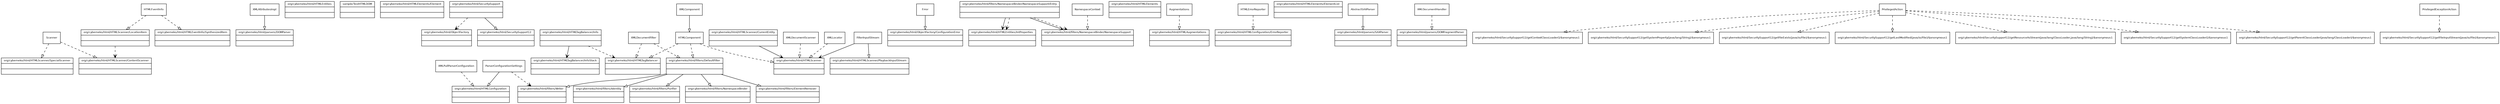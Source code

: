 digraph classes {
 fontname = "Bitstream Vera Sans"
 fontsize = 8
 node [ fontname = "Bitstream Vera Sans" fontsize = 8 shape = "record" ]
 edge [ fontname = "Bitstream Vera Sans" fontsize = 8 ]
"LocationItem" [
	label="{
 		org/cyberneko/html/HTMLScanner/LocationItem|
 		|
 		
	}"
 ]
"DOMParser" [
	label="{
 		org/cyberneko/html/parsers/DOMParser|
 		|
 		
	}"
 ]
"HTMLEntities" [
	label="{
 		org/cyberneko/html/HTMLEntities|
 		|
 		
	}"
 ]
"" [
	label="{
 		test/UTF8BOMSkipper|
 		|
 		
	}"
 ]
"Element" [
	label="{
 		org/cyberneko/html/HTMLElements/Element|
 		|
 		
	}"
 ]
"SecuritySupport" [
	label="{
 		org/cyberneko/html/SecuritySupport|
 		|
 		
	}"
 ]
"NamespaceBinder" [
	label="{
 		org/cyberneko/html/filters/NamespaceBinder|
 		|
 		
	}"
 ]
"ConfigurationError" [
	label="{
 		org/cyberneko/html/ObjectFactory/ConfigurationError|
 		|
 		
	}"
 ]
"" [
	label="{
 		sample/HTMLSAXParser|
 		|
 		
	}"
 ]
"SynthesizedItem" [
	label="{
 		org/cyberneko/html/HTMLEventInfo/SynthesizedItem|
 		|
 		
	}"
 ]
"" [
	label="{
 		test/Tester|
 		|
 		
	}"
 ]
"IntProperties" [
	label="{
 		org/cyberneko/html/HTMLEntities/IntProperties|
 		|
 		
	}"
 ]
"CurrentEntity" [
	label="{
 		org/cyberneko/html/HTMLScanner/CurrentEntity|
 		|
 		
	}"
 ]
"HTMLElements" [
	label="{
 		org/cyberneko/html/HTMLElements|
 		|
 		
	}"
 ]
"Entry" [
	label="{
 		org/cyberneko/html/HTMLEntities/IntProperties/Entry|
 		|
 		
	}"
 ]
"" [
	label="{
 		sample/RemoveElements|
 		|
 		
	}"
 ]
"HTMLAugmentations" [
	label="{
 		org/cyberneko/html/HTMLAugmentations|
 		|
 		
	}"
 ]
"ElementRemover" [
	label="{
 		org/cyberneko/html/filters/ElementRemover|
 		|
 		
	}"
 ]
"ErrorReporter" [
	label="{
 		org/cyberneko/html/HTMLConfiguration/ErrorReporter|
 		|
 		
	}"
 ]
"DefaultFilter" [
	label="{
 		org/cyberneko/html/filters/DefaultFilter|
 		|
 		
	}"
 ]
"Writer" [
	label="{
 		org/cyberneko/html/filters/Writer|
 		|
 		
	}"
 ]
"HTMLTagBalancer" [
	label="{
 		org/cyberneko/html/HTMLTagBalancer|
 		|
 		
	}"
 ]
"ObjectFactory" [
	label="{
 		org/cyberneko/html/ObjectFactory|
 		|
 		
	}"
 ]
"HTMLConfiguration" [
	label="{
 		org/cyberneko/html/HTMLConfiguration|
 		|
 		
	}"
 ]
"ElementList" [
	label="{
 		org/cyberneko/html/HTMLElements/ElementList|
 		|
 		
	}"
 ]
"SAXParser" [
	label="{
 		org/cyberneko/html/parsers/SAXParser|
 		|
 		
	}"
 ]
"" [
	label="{
 		sample/TestHTMLDOMFragment|
 		|
 		
	}"
 ]
"NamespaceSupport" [
	label="{
 		org/cyberneko/html/filters/NamespaceBinder/NamespaceSupport|
 		|
 		
	}"
 ]
"Identity" [
	label="{
 		org/cyberneko/html/filters/Identity|
 		|
 		
	}"
 ]
"InfoStack" [
	label="{
 		org/cyberneko/html/HTMLTagBalancer/InfoStack|
 		|
 		
	}"
 ]
"SecuritySupport12" [
	label="{
 		org/cyberneko/html/SecuritySupport12|
 		|
 		
	}"
 ]
"" [
	label="{
 		test/Writer|
 		|
 		
	}"
 ]
"" [
	label="{
 		sample/Script|
 		|
 		
	}"
 ]
"HTMLScanner" [
	label="{
 		org/cyberneko/html/HTMLScanner|
 		|
 		
	}"
 ]
"Entry" [
	label="{
 		org/cyberneko/html/filters/NamespaceBinder/NamespaceSupport/Entry|
 		|
 		
	}"
 ]
"PlaybackInputStream" [
	label="{
 		org/cyberneko/html/HTMLScanner/PlaybackInputStream|
 		|
 		
	}"
 ]
"Info" [
	label="{
 		org/cyberneko/html/HTMLTagBalancer/Info|
 		|
 		
	}"
 ]
"DOMFragmentParser" [
	label="{
 		org/cyberneko/html/parsers/DOMFragmentParser|
 		|
 		
	}"
 ]
"" [
	label="{
 		sample/TestHTMLDOM|
 		|
 		
	}"
 ]
"Purifier" [
	label="{
 		org/cyberneko/html/filters/Purifier|
 		|
 		
	}"
 ]
"SpecialScanner" [
	label="{
 		org/cyberneko/html/HTMLScanner/SpecialScanner|
 		|
 		
	}"
 ]
"ContentScanner" [
	label="{
 		org/cyberneko/html/HTMLScanner/ContentScanner|
 		|
 		
	}"
 ]
edge[arrowhead = "empty"; style= "solid"]
DefaultFilter -> ElementRemover
XMLComponent -> HTMLComponent
DefaultFilter -> Identity
DefaultFilter -> NamespaceBinder
Error -> ConfigurationError
FilterInputStream -> PlaybackInputStream
AbstractSAXParser -> SAXParser
SecuritySupport -> SecuritySupport12
DefaultFilter -> Purifier
XMLAttributesImpl -> DOMParser
DefaultFilter -> Writer
ParserConfigurationSettings -> HTMLConfiguration
edge[arrowhead = "empty"; style = "dashed"]
HTMLEventInfo -> SynthesizedItem
XMLDocumentScanner -> HTMLScanner
PrivilegedAction -> "org/cyberneko/html/SecuritySupport12/getContextClassLoader()/$anonymous1"
PrivilegedAction -> "org/cyberneko/html/SecuritySupport12/getSystemProperty(java/lang/String)/$anonymous1"
PrivilegedAction -> "org/cyberneko/html/SecuritySupport12/getFileExists(java/io/File)/$anonymous1"
NamespaceContext -> NamespaceSupport
PrivilegedAction -> "org/cyberneko/html/SecuritySupport12/getLastModified(java/io/File)/$anonymous1"
PrivilegedAction -> "org/cyberneko/html/SecuritySupport12/getResourceAsStream(java/lang/ClassLoader,java/lang/String)/$anonymous1"
XMLLocator -> HTMLScanner
HTMLEventInfo -> LocationItem
XMLDocumentFilter -> HTMLTagBalancer
HTMLComponent -> DefaultFilter
HTMLComponent -> HTMLTagBalancer
Augmentations -> HTMLAugmentations
XMLDocumentFilter -> DefaultFilter
XMLDocumentHandler -> DOMFragmentParser
HTMLComponent -> HTMLScanner
PrivilegedAction -> "org/cyberneko/html/SecuritySupport12/getSystemClassLoader()/$anonymous1"
XMLPullParserConfiguration -> HTMLConfiguration
Scanner -> ContentScanner
Scanner -> SpecialScanner
HTMLErrorReporter -> ErrorReporter
PrivilegedExceptionAction -> "org/cyberneko/html/SecuritySupport12/getFileInputStream(java/io/File)/$anonymous1"
PrivilegedAction -> "org/cyberneko/html/SecuritySupport12/getParentClassLoader(java/lang/ClassLoader)/$anonymous1"
edge[arrowhead = "open"; style = "solid"]
CurrentEntity -> HTMLScanner
Info -> InfoStack
FilterInputStream -> HTMLScanner
Entry -> NamespaceSupport
Entry -> IntProperties
edge[arrowhead = "open"; style = "dashed"]
LocationItem -> ContentScanner
Info -> HTMLTagBalancer
SecuritySupport -> ObjectFactory
ParserConfigurationSettings -> Writer
Entry -> NamespaceSupport
Entry -> IntProperties
}